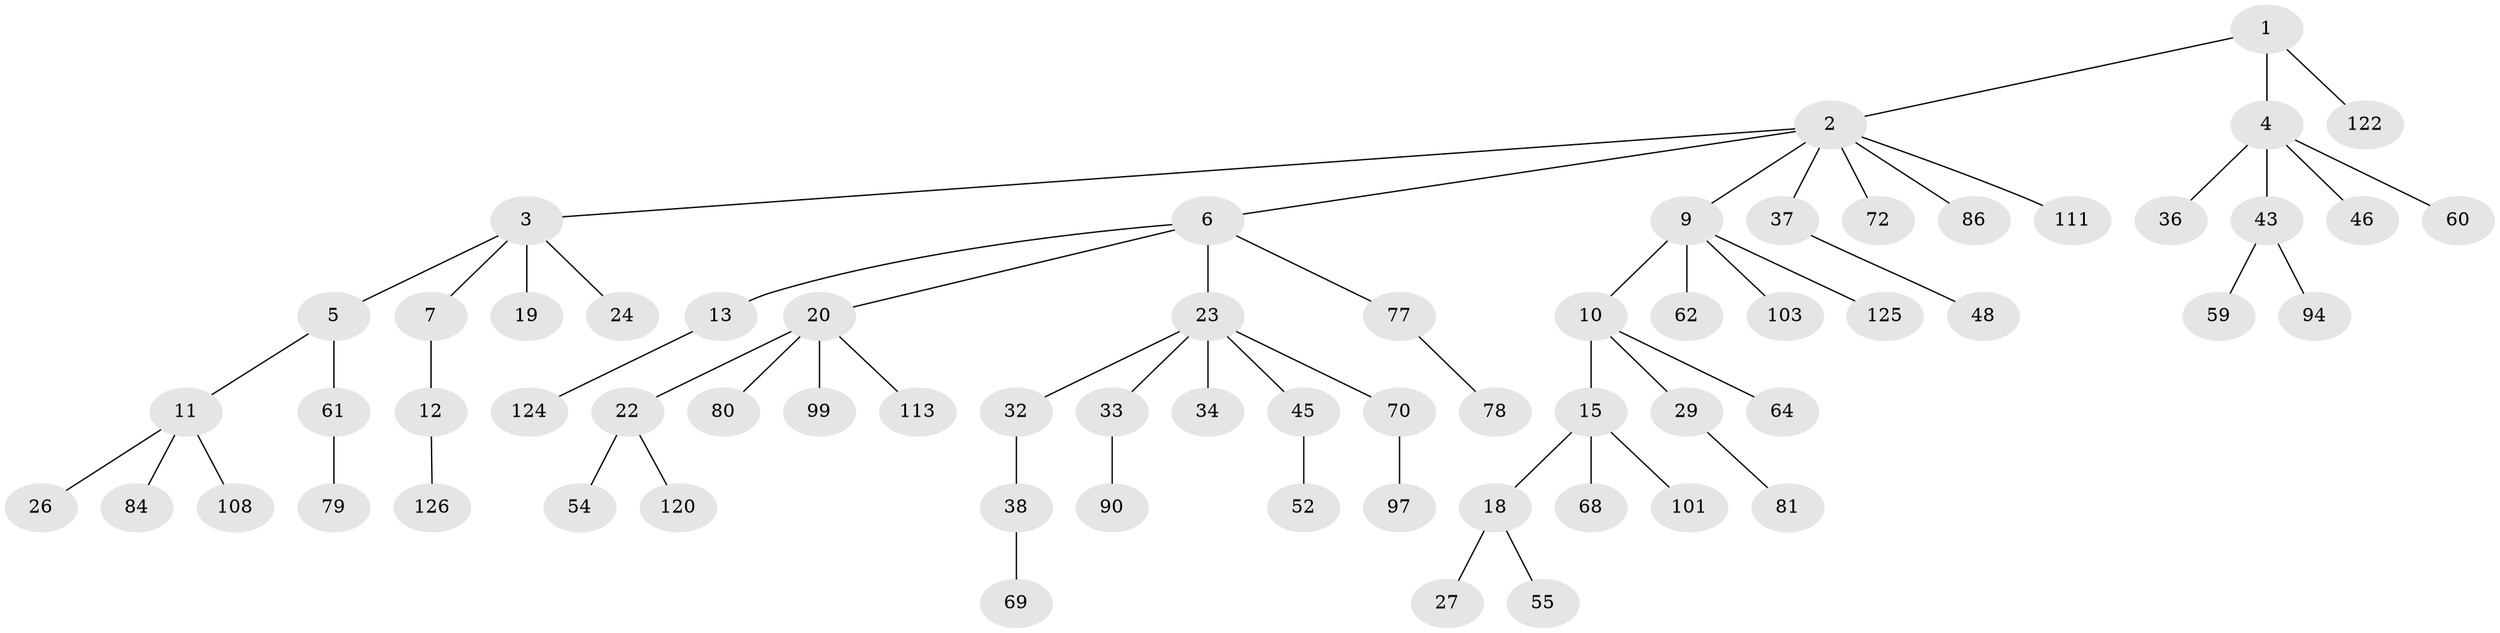 // original degree distribution, {3: 0.11450381679389313, 8: 0.007633587786259542, 5: 0.04580152671755725, 4: 0.06870229007633588, 6: 0.007633587786259542, 2: 0.2748091603053435, 1: 0.48091603053435117}
// Generated by graph-tools (version 1.1) at 2025/15/03/09/25 04:15:22]
// undirected, 65 vertices, 64 edges
graph export_dot {
graph [start="1"]
  node [color=gray90,style=filled];
  1;
  2;
  3 [super="+16+129"];
  4 [super="+40+14"];
  5 [super="+88+112+131+47"];
  6 [super="+8"];
  7 [super="+71"];
  9;
  10 [super="+30"];
  11 [super="+21+56"];
  12 [super="+73"];
  13 [super="+17"];
  15 [super="+53+35+92"];
  18;
  19;
  20;
  22 [super="+110"];
  23 [super="+50+25"];
  24;
  26 [super="+42+49+39"];
  27 [super="+75"];
  29 [super="+41+57"];
  32;
  33;
  34 [super="+85"];
  36 [super="+107+119"];
  37;
  38 [super="+65"];
  43;
  45;
  46;
  48;
  52;
  54;
  55 [super="+91+82+63"];
  59 [super="+98"];
  60;
  61 [super="+66+83+87"];
  62;
  64 [super="+76"];
  68 [super="+114"];
  69 [super="+74"];
  70;
  72;
  77;
  78;
  79 [super="+105"];
  80;
  81;
  84;
  86;
  90;
  94 [super="+127"];
  97 [super="+130"];
  99;
  101;
  103 [super="+116"];
  108;
  111;
  113;
  120;
  122;
  124;
  125;
  126;
  1 -- 2;
  1 -- 4;
  1 -- 122;
  2 -- 3;
  2 -- 6;
  2 -- 9;
  2 -- 37;
  2 -- 72;
  2 -- 86;
  2 -- 111;
  3 -- 5;
  3 -- 7;
  3 -- 24;
  3 -- 19;
  4 -- 46;
  4 -- 60;
  4 -- 43;
  4 -- 36;
  5 -- 11;
  5 -- 61;
  6 -- 20;
  6 -- 23;
  6 -- 77;
  6 -- 13;
  7 -- 12;
  9 -- 10;
  9 -- 62;
  9 -- 103;
  9 -- 125;
  10 -- 15;
  10 -- 29;
  10 -- 64;
  11 -- 26;
  11 -- 108;
  11 -- 84;
  12 -- 126;
  13 -- 124;
  15 -- 18;
  15 -- 101;
  15 -- 68;
  18 -- 27;
  18 -- 55;
  20 -- 22;
  20 -- 80;
  20 -- 99;
  20 -- 113;
  22 -- 54;
  22 -- 120;
  23 -- 34;
  23 -- 70;
  23 -- 32;
  23 -- 33;
  23 -- 45;
  29 -- 81;
  32 -- 38;
  33 -- 90;
  37 -- 48;
  38 -- 69;
  43 -- 59;
  43 -- 94;
  45 -- 52;
  61 -- 79;
  70 -- 97;
  77 -- 78;
}
